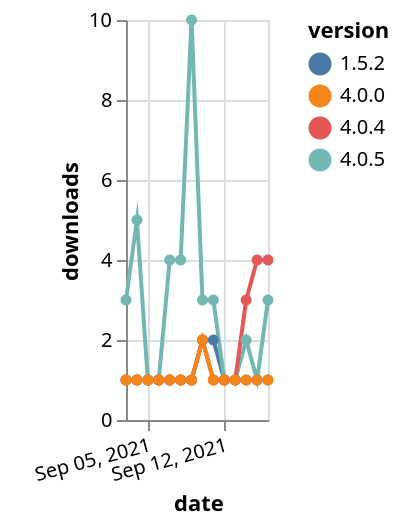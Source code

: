 {"$schema": "https://vega.github.io/schema/vega-lite/v5.json", "description": "A simple bar chart with embedded data.", "data": {"values": [{"date": "2021-09-03", "total": 505, "delta": 1, "version": "1.5.2"}, {"date": "2021-09-04", "total": 506, "delta": 1, "version": "1.5.2"}, {"date": "2021-09-05", "total": 507, "delta": 1, "version": "1.5.2"}, {"date": "2021-09-06", "total": 508, "delta": 1, "version": "1.5.2"}, {"date": "2021-09-07", "total": 509, "delta": 1, "version": "1.5.2"}, {"date": "2021-09-08", "total": 510, "delta": 1, "version": "1.5.2"}, {"date": "2021-09-09", "total": 511, "delta": 1, "version": "1.5.2"}, {"date": "2021-09-10", "total": 513, "delta": 2, "version": "1.5.2"}, {"date": "2021-09-11", "total": 515, "delta": 2, "version": "1.5.2"}, {"date": "2021-09-12", "total": 516, "delta": 1, "version": "1.5.2"}, {"date": "2021-09-13", "total": 517, "delta": 1, "version": "1.5.2"}, {"date": "2021-09-14", "total": 518, "delta": 1, "version": "1.5.2"}, {"date": "2021-09-15", "total": 519, "delta": 1, "version": "1.5.2"}, {"date": "2021-09-16", "total": 520, "delta": 1, "version": "1.5.2"}, {"date": "2021-09-03", "total": 206, "delta": 3, "version": "4.0.5"}, {"date": "2021-09-04", "total": 211, "delta": 5, "version": "4.0.5"}, {"date": "2021-09-05", "total": 212, "delta": 1, "version": "4.0.5"}, {"date": "2021-09-06", "total": 213, "delta": 1, "version": "4.0.5"}, {"date": "2021-09-07", "total": 217, "delta": 4, "version": "4.0.5"}, {"date": "2021-09-08", "total": 221, "delta": 4, "version": "4.0.5"}, {"date": "2021-09-09", "total": 231, "delta": 10, "version": "4.0.5"}, {"date": "2021-09-10", "total": 234, "delta": 3, "version": "4.0.5"}, {"date": "2021-09-11", "total": 237, "delta": 3, "version": "4.0.5"}, {"date": "2021-09-12", "total": 238, "delta": 1, "version": "4.0.5"}, {"date": "2021-09-13", "total": 239, "delta": 1, "version": "4.0.5"}, {"date": "2021-09-14", "total": 241, "delta": 2, "version": "4.0.5"}, {"date": "2021-09-15", "total": 242, "delta": 1, "version": "4.0.5"}, {"date": "2021-09-16", "total": 245, "delta": 3, "version": "4.0.5"}, {"date": "2021-09-03", "total": 224, "delta": 1, "version": "4.0.4"}, {"date": "2021-09-04", "total": 225, "delta": 1, "version": "4.0.4"}, {"date": "2021-09-05", "total": 226, "delta": 1, "version": "4.0.4"}, {"date": "2021-09-06", "total": 227, "delta": 1, "version": "4.0.4"}, {"date": "2021-09-07", "total": 228, "delta": 1, "version": "4.0.4"}, {"date": "2021-09-08", "total": 229, "delta": 1, "version": "4.0.4"}, {"date": "2021-09-09", "total": 230, "delta": 1, "version": "4.0.4"}, {"date": "2021-09-10", "total": 232, "delta": 2, "version": "4.0.4"}, {"date": "2021-09-11", "total": 233, "delta": 1, "version": "4.0.4"}, {"date": "2021-09-12", "total": 234, "delta": 1, "version": "4.0.4"}, {"date": "2021-09-13", "total": 235, "delta": 1, "version": "4.0.4"}, {"date": "2021-09-14", "total": 238, "delta": 3, "version": "4.0.4"}, {"date": "2021-09-15", "total": 242, "delta": 4, "version": "4.0.4"}, {"date": "2021-09-16", "total": 246, "delta": 4, "version": "4.0.4"}, {"date": "2021-09-03", "total": 215, "delta": 1, "version": "4.0.0"}, {"date": "2021-09-04", "total": 216, "delta": 1, "version": "4.0.0"}, {"date": "2021-09-05", "total": 217, "delta": 1, "version": "4.0.0"}, {"date": "2021-09-06", "total": 218, "delta": 1, "version": "4.0.0"}, {"date": "2021-09-07", "total": 219, "delta": 1, "version": "4.0.0"}, {"date": "2021-09-08", "total": 220, "delta": 1, "version": "4.0.0"}, {"date": "2021-09-09", "total": 221, "delta": 1, "version": "4.0.0"}, {"date": "2021-09-10", "total": 223, "delta": 2, "version": "4.0.0"}, {"date": "2021-09-11", "total": 224, "delta": 1, "version": "4.0.0"}, {"date": "2021-09-12", "total": 225, "delta": 1, "version": "4.0.0"}, {"date": "2021-09-13", "total": 226, "delta": 1, "version": "4.0.0"}, {"date": "2021-09-14", "total": 227, "delta": 1, "version": "4.0.0"}, {"date": "2021-09-15", "total": 228, "delta": 1, "version": "4.0.0"}, {"date": "2021-09-16", "total": 229, "delta": 1, "version": "4.0.0"}]}, "width": "container", "mark": {"type": "line", "point": {"filled": true}}, "encoding": {"x": {"field": "date", "type": "temporal", "timeUnit": "yearmonthdate", "title": "date", "axis": {"labelAngle": -15}}, "y": {"field": "delta", "type": "quantitative", "title": "downloads"}, "color": {"field": "version", "type": "nominal"}, "tooltip": {"field": "delta"}}}